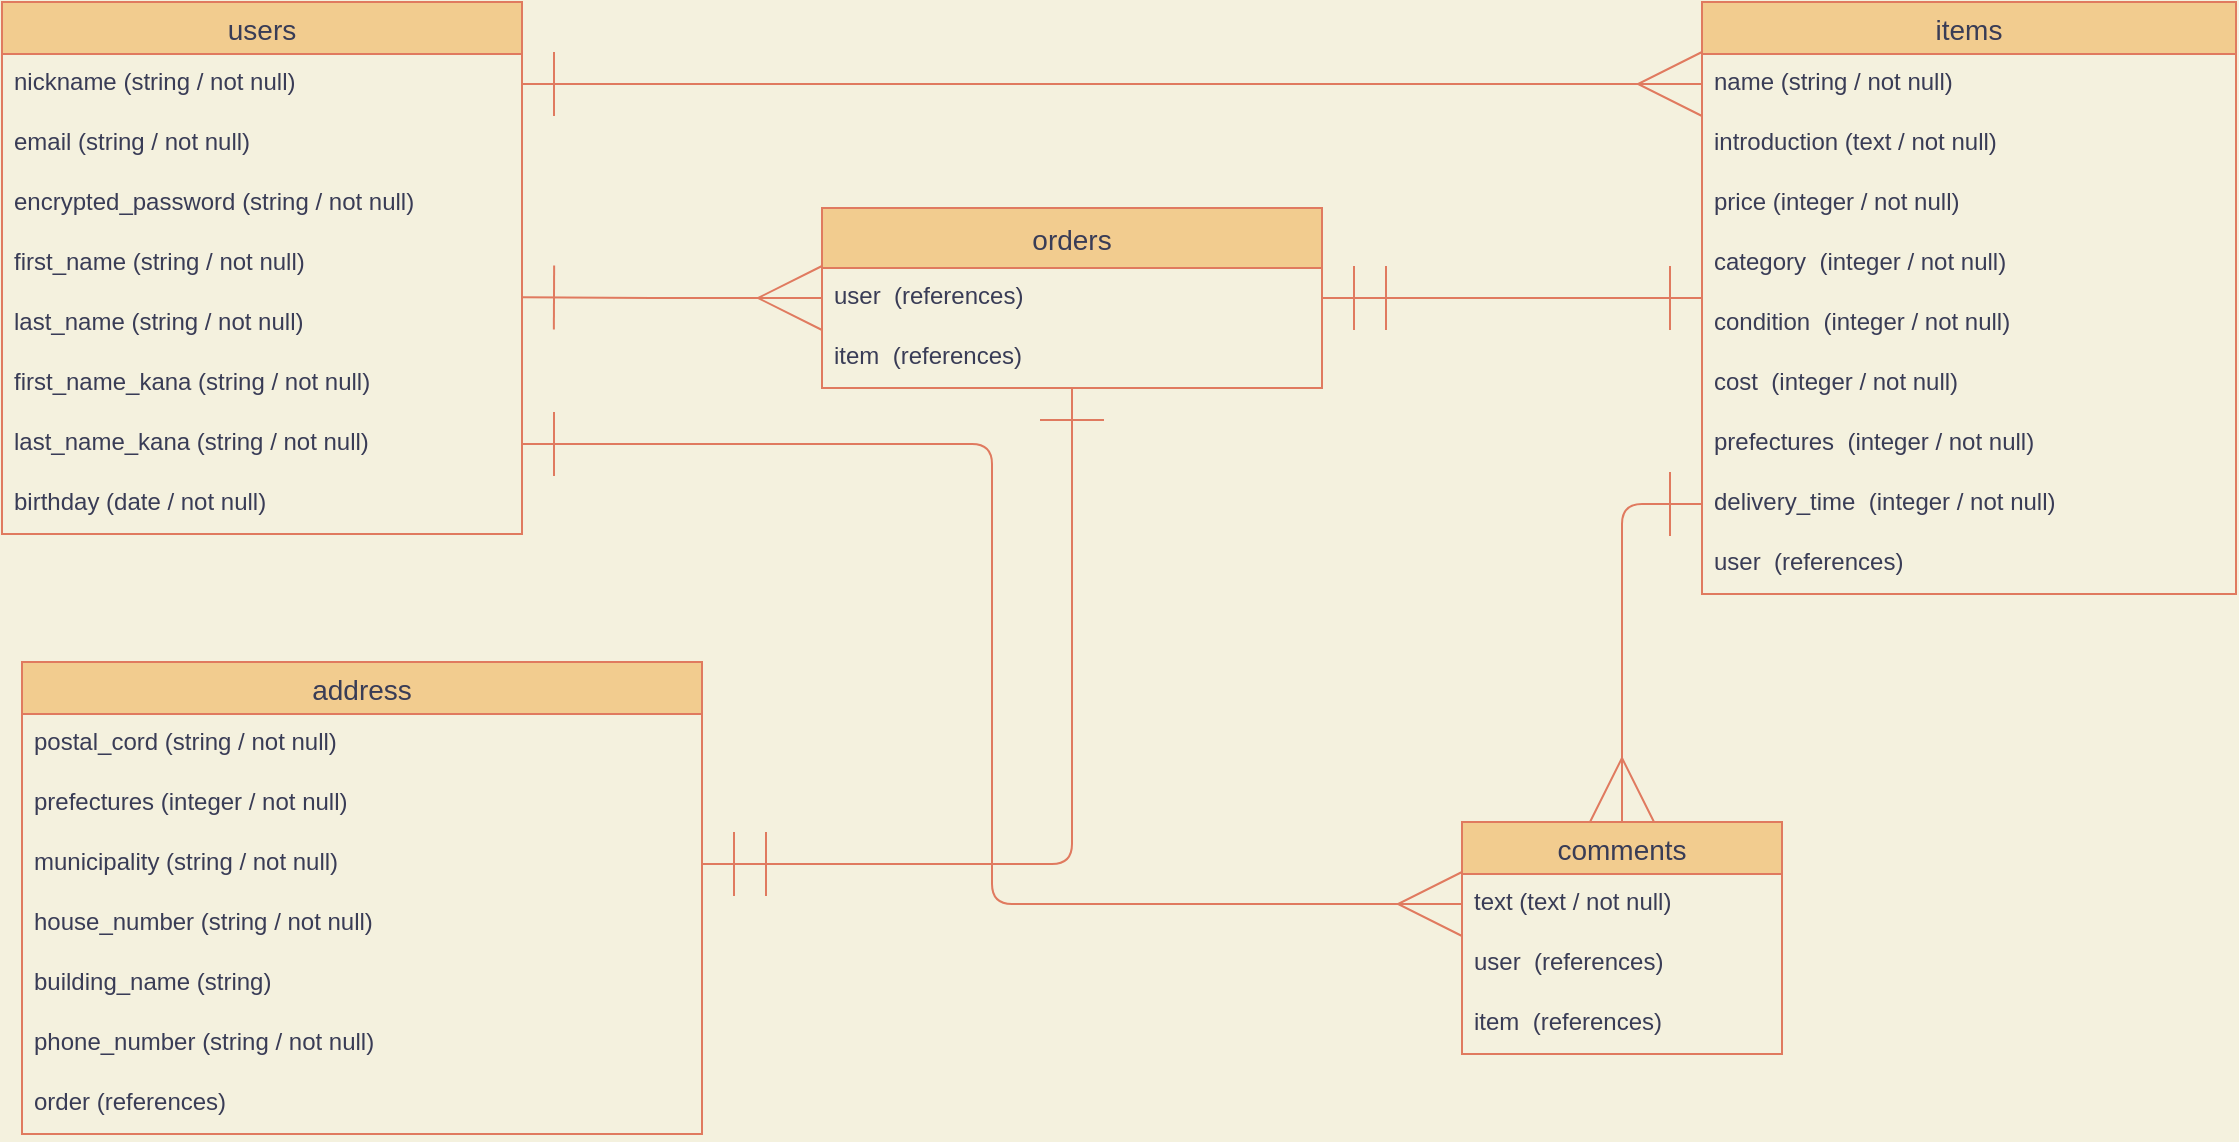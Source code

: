 <mxfile>
    <diagram id="mb3lgdRU08QrT_kfIf8B" name="ページ1">
        <mxGraphModel dx="728" dy="218" grid="1" gridSize="10" guides="1" tooltips="1" connect="1" arrows="1" fold="1" page="1" pageScale="1" pageWidth="1169" pageHeight="827" background="#F4F1DE" math="0" shadow="0">
            <root>
                <mxCell id="0"/>
                <mxCell id="1" parent="0"/>
                <mxCell id="96" style="edgeStyle=orthogonalEdgeStyle;curved=0;rounded=1;sketch=0;orthogonalLoop=1;jettySize=auto;html=1;startArrow=ERone;startFill=0;startSize=30;endArrow=ERmandOne;endFill=0;endSize=30;strokeColor=#E07A5F;fillColor=#F2CC8F;fontColor=#393C56;" parent="1" source="28" target="86" edge="1">
                    <mxGeometry relative="1" as="geometry"/>
                </mxCell>
                <mxCell id="28" value="items" style="swimlane;fontStyle=0;childLayout=stackLayout;horizontal=1;startSize=26;horizontalStack=0;resizeParent=1;resizeParentMax=0;resizeLast=0;collapsible=1;marginBottom=0;align=center;fontSize=14;fillColor=#F2CC8F;strokeColor=#E07A5F;fontColor=#393C56;" parent="1" vertex="1">
                    <mxGeometry x="890" y="80" width="267" height="296" as="geometry"/>
                </mxCell>
                <mxCell id="29" value="name (string / not null)" style="text;strokeColor=none;fillColor=none;spacingLeft=4;spacingRight=4;overflow=hidden;rotatable=0;points=[[0,0.5],[1,0.5]];portConstraint=eastwest;fontSize=12;fontColor=#393C56;" parent="28" vertex="1">
                    <mxGeometry y="26" width="267" height="30" as="geometry"/>
                </mxCell>
                <mxCell id="30" value="introduction (text / not null)" style="text;strokeColor=none;fillColor=none;spacingLeft=4;spacingRight=4;overflow=hidden;rotatable=0;points=[[0,0.5],[1,0.5]];portConstraint=eastwest;fontSize=12;fontColor=#393C56;" parent="28" vertex="1">
                    <mxGeometry y="56" width="267" height="30" as="geometry"/>
                </mxCell>
                <mxCell id="31" value="price (integer / not null)" style="text;strokeColor=none;fillColor=none;spacingLeft=4;spacingRight=4;overflow=hidden;rotatable=0;points=[[0,0.5],[1,0.5]];portConstraint=eastwest;fontSize=12;fontColor=#393C56;" parent="28" vertex="1">
                    <mxGeometry y="86" width="267" height="30" as="geometry"/>
                </mxCell>
                <mxCell id="63" value="category  (integer / not null)" style="text;strokeColor=none;fillColor=none;spacingLeft=4;spacingRight=4;overflow=hidden;rotatable=0;points=[[0,0.5],[1,0.5]];portConstraint=eastwest;fontSize=12;fontColor=#393C56;" parent="28" vertex="1">
                    <mxGeometry y="116" width="267" height="30" as="geometry"/>
                </mxCell>
                <mxCell id="65" value="condition  (integer / not null)" style="text;strokeColor=none;fillColor=none;spacingLeft=4;spacingRight=4;overflow=hidden;rotatable=0;points=[[0,0.5],[1,0.5]];portConstraint=eastwest;fontSize=12;fontColor=#393C56;" parent="28" vertex="1">
                    <mxGeometry y="146" width="267" height="30" as="geometry"/>
                </mxCell>
                <mxCell id="64" value="cost  (integer / not null)" style="text;strokeColor=none;fillColor=none;spacingLeft=4;spacingRight=4;overflow=hidden;rotatable=0;points=[[0,0.5],[1,0.5]];portConstraint=eastwest;fontSize=12;fontColor=#393C56;" parent="28" vertex="1">
                    <mxGeometry y="176" width="267" height="30" as="geometry"/>
                </mxCell>
                <mxCell id="67" value="prefectures  (integer / not null)" style="text;strokeColor=none;fillColor=none;spacingLeft=4;spacingRight=4;overflow=hidden;rotatable=0;points=[[0,0.5],[1,0.5]];portConstraint=eastwest;fontSize=12;fontColor=#393C56;" parent="28" vertex="1">
                    <mxGeometry y="206" width="267" height="30" as="geometry"/>
                </mxCell>
                <mxCell id="66" value="delivery_time  (integer / not null)" style="text;strokeColor=none;fillColor=none;spacingLeft=4;spacingRight=4;overflow=hidden;rotatable=0;points=[[0,0.5],[1,0.5]];portConstraint=eastwest;fontSize=12;fontColor=#393C56;" parent="28" vertex="1">
                    <mxGeometry y="236" width="267" height="30" as="geometry"/>
                </mxCell>
                <mxCell id="55" value="user  (references)" style="text;strokeColor=none;fillColor=none;spacingLeft=4;spacingRight=4;overflow=hidden;rotatable=0;points=[[0,0.5],[1,0.5]];portConstraint=eastwest;fontSize=12;fontColor=#393C56;" parent="28" vertex="1">
                    <mxGeometry y="266" width="267" height="30" as="geometry"/>
                </mxCell>
                <mxCell id="32" value="users" style="swimlane;fontStyle=0;childLayout=stackLayout;horizontal=1;startSize=26;horizontalStack=0;resizeParent=1;resizeParentMax=0;resizeLast=0;collapsible=1;marginBottom=0;align=center;fontSize=14;fillColor=#F2CC8F;strokeColor=#E07A5F;fontColor=#393C56;" parent="1" vertex="1">
                    <mxGeometry x="40" y="80" width="260" height="266" as="geometry"/>
                </mxCell>
                <mxCell id="33" value="nickname (string / not null)" style="text;strokeColor=none;fillColor=none;spacingLeft=4;spacingRight=4;overflow=hidden;rotatable=0;points=[[0,0.5],[1,0.5]];portConstraint=eastwest;fontSize=12;labelBorderColor=none;labelBackgroundColor=none;fontColor=#393C56;" parent="32" vertex="1">
                    <mxGeometry y="26" width="260" height="30" as="geometry"/>
                </mxCell>
                <mxCell id="34" value="email (string / not null)" style="text;strokeColor=none;fillColor=none;spacingLeft=4;spacingRight=4;overflow=hidden;rotatable=0;points=[[0,0.5],[1,0.5]];portConstraint=eastwest;fontSize=12;fontColor=#393C56;" parent="32" vertex="1">
                    <mxGeometry y="56" width="260" height="30" as="geometry"/>
                </mxCell>
                <mxCell id="35" value="encrypted_password (string / not null)" style="text;strokeColor=none;fillColor=none;spacingLeft=4;spacingRight=4;overflow=hidden;rotatable=0;points=[[0,0.5],[1,0.5]];portConstraint=eastwest;fontSize=12;fontColor=#393C56;" parent="32" vertex="1">
                    <mxGeometry y="86" width="260" height="30" as="geometry"/>
                </mxCell>
                <mxCell id="37" value="first_name (string / not null)" style="text;strokeColor=none;fillColor=none;spacingLeft=4;spacingRight=4;overflow=hidden;rotatable=0;points=[[0,0.5],[1,0.5]];portConstraint=eastwest;fontSize=12;fontColor=#393C56;" parent="32" vertex="1">
                    <mxGeometry y="116" width="260" height="30" as="geometry"/>
                </mxCell>
                <mxCell id="38" value="last_name (string / not null)" style="text;strokeColor=none;fillColor=none;spacingLeft=4;spacingRight=4;overflow=hidden;rotatable=0;points=[[0,0.5],[1,0.5]];portConstraint=eastwest;fontSize=12;fontColor=#393C56;" parent="32" vertex="1">
                    <mxGeometry y="146" width="260" height="30" as="geometry"/>
                </mxCell>
                <mxCell id="42" value="first_name_kana (string / not null)" style="text;strokeColor=none;fillColor=none;spacingLeft=4;spacingRight=4;overflow=hidden;rotatable=0;points=[[0,0.5],[1,0.5]];portConstraint=eastwest;fontSize=12;fontColor=#393C56;" parent="32" vertex="1">
                    <mxGeometry y="176" width="260" height="30" as="geometry"/>
                </mxCell>
                <mxCell id="41" value="last_name_kana (string / not null)" style="text;strokeColor=none;fillColor=none;spacingLeft=4;spacingRight=4;overflow=hidden;rotatable=0;points=[[0,0.5],[1,0.5]];portConstraint=eastwest;fontSize=12;fontColor=#393C56;" parent="32" vertex="1">
                    <mxGeometry y="206" width="260" height="30" as="geometry"/>
                </mxCell>
                <mxCell id="39" value="birthday (date / not null)" style="text;strokeColor=none;fillColor=none;spacingLeft=4;spacingRight=4;overflow=hidden;rotatable=0;points=[[0,0.5],[1,0.5]];portConstraint=eastwest;fontSize=12;fontColor=#393C56;" parent="32" vertex="1">
                    <mxGeometry y="236" width="260" height="30" as="geometry"/>
                </mxCell>
                <mxCell id="48" value="address" style="swimlane;fontStyle=0;childLayout=stackLayout;horizontal=1;startSize=26;horizontalStack=0;resizeParent=1;resizeParentMax=0;resizeLast=0;collapsible=1;marginBottom=0;align=center;fontSize=14;fillColor=#F2CC8F;strokeColor=#E07A5F;fontColor=#393C56;" parent="1" vertex="1">
                    <mxGeometry x="50" y="410" width="340" height="236" as="geometry"/>
                </mxCell>
                <mxCell id="49" value="postal_cord (string / not null)" style="text;strokeColor=none;fillColor=none;spacingLeft=4;spacingRight=4;overflow=hidden;rotatable=0;points=[[0,0.5],[1,0.5]];portConstraint=eastwest;fontSize=12;fontColor=#393C56;" parent="48" vertex="1">
                    <mxGeometry y="26" width="340" height="30" as="geometry"/>
                </mxCell>
                <mxCell id="50" value="prefectures (integer / not null)" style="text;strokeColor=none;fillColor=none;spacingLeft=4;spacingRight=4;overflow=hidden;rotatable=0;points=[[0,0.5],[1,0.5]];portConstraint=eastwest;fontSize=12;fontColor=#393C56;" parent="48" vertex="1">
                    <mxGeometry y="56" width="340" height="30" as="geometry"/>
                </mxCell>
                <mxCell id="51" value="municipality (string / not null)" style="text;strokeColor=none;fillColor=none;spacingLeft=4;spacingRight=4;overflow=hidden;rotatable=0;points=[[0,0.5],[1,0.5]];portConstraint=eastwest;fontSize=12;fontColor=#393C56;" parent="48" vertex="1">
                    <mxGeometry y="86" width="340" height="30" as="geometry"/>
                </mxCell>
                <mxCell id="52" value="house_number (string / not null)" style="text;strokeColor=none;fillColor=none;spacingLeft=4;spacingRight=4;overflow=hidden;rotatable=0;points=[[0,0.5],[1,0.5]];portConstraint=eastwest;fontSize=12;fontColor=#393C56;" parent="48" vertex="1">
                    <mxGeometry y="116" width="340" height="30" as="geometry"/>
                </mxCell>
                <mxCell id="53" value="building_name (string)" style="text;strokeColor=none;fillColor=none;spacingLeft=4;spacingRight=4;overflow=hidden;rotatable=0;points=[[0,0.5],[1,0.5]];portConstraint=eastwest;fontSize=12;fontColor=#393C56;" parent="48" vertex="1">
                    <mxGeometry y="146" width="340" height="30" as="geometry"/>
                </mxCell>
                <mxCell id="54" value="phone_number (string / not null)" style="text;strokeColor=none;fillColor=none;spacingLeft=4;spacingRight=4;overflow=hidden;rotatable=0;points=[[0,0.5],[1,0.5]];portConstraint=eastwest;fontSize=12;fontColor=#393C56;" parent="48" vertex="1">
                    <mxGeometry y="176" width="340" height="30" as="geometry"/>
                </mxCell>
                <mxCell id="56" value="order (references)" style="text;strokeColor=none;fillColor=none;spacingLeft=4;spacingRight=4;overflow=hidden;rotatable=0;points=[[0,0.5],[1,0.5]];portConstraint=eastwest;fontSize=12;fontColor=#393C56;" parent="48" vertex="1">
                    <mxGeometry y="206" width="340" height="30" as="geometry"/>
                </mxCell>
                <mxCell id="100" style="edgeStyle=orthogonalEdgeStyle;curved=0;rounded=1;sketch=0;orthogonalLoop=1;jettySize=auto;html=1;startArrow=ERmany;startFill=0;startSize=30;endArrow=ERone;endFill=0;endSize=30;strokeColor=#E07A5F;fillColor=#F2CC8F;fontColor=#393C56;" parent="1" source="59" target="66" edge="1">
                    <mxGeometry relative="1" as="geometry"/>
                </mxCell>
                <mxCell id="59" value="comments" style="swimlane;fontStyle=0;childLayout=stackLayout;horizontal=1;startSize=26;horizontalStack=0;resizeParent=1;resizeParentMax=0;resizeLast=0;collapsible=1;marginBottom=0;align=center;fontSize=14;fillColor=#F2CC8F;strokeColor=#E07A5F;fontColor=#393C56;" parent="1" vertex="1">
                    <mxGeometry x="770" y="490" width="160" height="116" as="geometry"/>
                </mxCell>
                <mxCell id="60" value="text (text / not null)" style="text;strokeColor=none;fillColor=none;spacingLeft=4;spacingRight=4;overflow=hidden;rotatable=0;points=[[0,0.5],[1,0.5]];portConstraint=eastwest;fontSize=12;fontColor=#393C56;" parent="59" vertex="1">
                    <mxGeometry y="26" width="160" height="30" as="geometry"/>
                </mxCell>
                <mxCell id="61" value="user  (references)" style="text;strokeColor=none;fillColor=none;spacingLeft=4;spacingRight=4;overflow=hidden;rotatable=0;points=[[0,0.5],[1,0.5]];portConstraint=eastwest;fontSize=12;fontColor=#393C56;" parent="59" vertex="1">
                    <mxGeometry y="56" width="160" height="30" as="geometry"/>
                </mxCell>
                <mxCell id="62" value="item  (references)" style="text;strokeColor=none;fillColor=none;spacingLeft=4;spacingRight=4;overflow=hidden;rotatable=0;points=[[0,0.5],[1,0.5]];portConstraint=eastwest;fontSize=12;fontColor=#393C56;" parent="59" vertex="1">
                    <mxGeometry y="86" width="160" height="30" as="geometry"/>
                </mxCell>
                <mxCell id="69" style="edgeStyle=orthogonalEdgeStyle;rounded=0;orthogonalLoop=1;jettySize=auto;html=1;exitX=1;exitY=0.5;exitDx=0;exitDy=0;entryX=0;entryY=0.5;entryDx=0;entryDy=0;startArrow=ERone;startFill=0;startSize=30;endArrow=ERmany;endFill=0;endSize=30;strokeColor=#E07A5F;fontColor=#393C56;labelBackgroundColor=#F4F1DE;" parent="1" source="33" target="29" edge="1">
                    <mxGeometry relative="1" as="geometry"/>
                </mxCell>
                <mxCell id="106" style="edgeStyle=orthogonalEdgeStyle;curved=0;rounded=1;sketch=0;orthogonalLoop=1;jettySize=auto;html=1;entryX=1;entryY=0.5;entryDx=0;entryDy=0;startArrow=ERone;startFill=0;startSize=30;endArrow=ERmandOne;endFill=0;endSize=30;strokeColor=#E07A5F;fillColor=#F2CC8F;fontColor=#393C56;" parent="1" source="85" target="51" edge="1">
                    <mxGeometry relative="1" as="geometry"/>
                </mxCell>
                <mxCell id="85" value="orders" style="swimlane;fontStyle=0;childLayout=stackLayout;horizontal=1;startSize=30;horizontalStack=0;resizeParent=1;resizeParentMax=0;resizeLast=0;collapsible=1;marginBottom=0;align=center;fontSize=14;rounded=0;sketch=0;strokeColor=#E07A5F;fillColor=#F2CC8F;fontColor=#393C56;" parent="1" vertex="1">
                    <mxGeometry x="450" y="183" width="250" height="90" as="geometry"/>
                </mxCell>
                <mxCell id="86" value="user  (references)" style="text;strokeColor=none;fillColor=none;spacingLeft=4;spacingRight=4;overflow=hidden;rotatable=0;points=[[0,0.5],[1,0.5]];portConstraint=eastwest;fontSize=12;fontColor=#393C56;" parent="85" vertex="1">
                    <mxGeometry y="30" width="250" height="30" as="geometry"/>
                </mxCell>
                <mxCell id="87" value="item  (references)" style="text;strokeColor=none;fillColor=none;spacingLeft=4;spacingRight=4;overflow=hidden;rotatable=0;points=[[0,0.5],[1,0.5]];portConstraint=eastwest;fontSize=12;fontColor=#393C56;" parent="85" vertex="1">
                    <mxGeometry y="60" width="250" height="30" as="geometry"/>
                </mxCell>
                <mxCell id="97" style="edgeStyle=orthogonalEdgeStyle;curved=0;rounded=1;sketch=0;orthogonalLoop=1;jettySize=auto;html=1;exitX=0;exitY=0.5;exitDx=0;exitDy=0;entryX=1;entryY=0.056;entryDx=0;entryDy=0;entryPerimeter=0;startArrow=ERmany;startFill=0;startSize=30;endArrow=ERone;endFill=0;endSize=30;strokeColor=#E07A5F;fillColor=#F2CC8F;fontColor=#393C56;" parent="1" source="86" target="38" edge="1">
                    <mxGeometry relative="1" as="geometry"/>
                </mxCell>
                <mxCell id="98" style="edgeStyle=orthogonalEdgeStyle;curved=0;rounded=1;sketch=0;orthogonalLoop=1;jettySize=auto;html=1;exitX=0;exitY=0.5;exitDx=0;exitDy=0;entryX=1;entryY=0.5;entryDx=0;entryDy=0;startArrow=ERmany;startFill=0;startSize=30;endArrow=ERone;endFill=0;endSize=30;strokeColor=#E07A5F;fillColor=#F2CC8F;fontColor=#393C56;" parent="1" source="60" target="41" edge="1">
                    <mxGeometry relative="1" as="geometry"/>
                </mxCell>
            </root>
        </mxGraphModel>
    </diagram>
</mxfile>